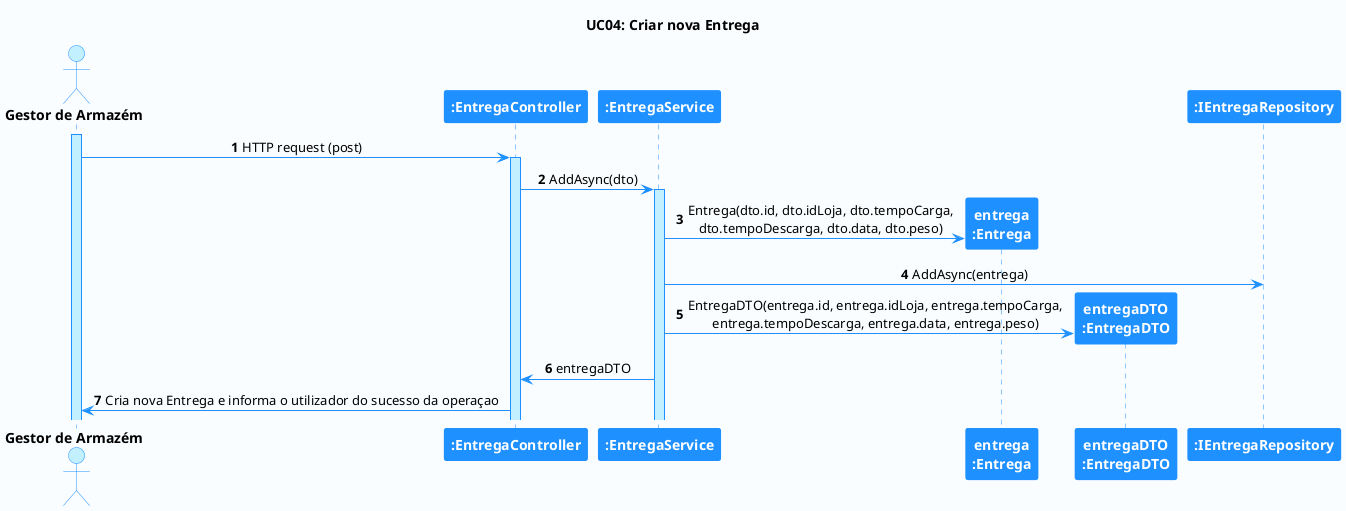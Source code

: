 @startuml hello

'-Style----------------------------------------------------------------------------------------------------------------

autonumber

skinparam DefaultTextAlignment center

skinparam BackgroundColor #fafdff

skinparam sequence {
    LifeLineBorderColor DodgerBlue
    LifeLineBackgroundColor APPLICATION

    ActorBackgroundColor APPLICATION
    ActorBorderColor DodgerBlue

    BackgroundColor #FFFFFF
    ArrowColor DodgerBlue
    BorderColor DodgerBlue

    ParticipantBackgroundColor DodgerBlue
    ParticipantFontColor #FFFFFF
    ParticipantBorderColor DodgerBlue

    GroupBorderColor #082642
    GroupBackgroundColor APPLICATION
}

skinparam note {
    LifeLineBorderColor DodgerBlue
    LifeLineBackgroundColor APPLICATION

    ActorBackgroundColor APPLICATION
    ActorBorderColor DodgerBlue

    BackgroundColor #FFFFFF
    ArrowColor DodgerBlue
    BorderColor DodgerBlue

    ParticipantBackgroundColor DodgerBlue
    ParticipantFontColor #FFFFFF
    ParticipantBorderColor DodgerBlue

    GroupBorderColor #082642
    GroupBackgroundColor APPLICATION
}

'-Title----------------------------------------------------------------------------------------------------------------

title UC04: Criar nova Entrega
'-Actors/Participants--------------------------------------------------------------------------------------------------

actor "<b>Gestor de Armazém" as A
participant "<b>:EntregaController" as AC
participant "<b>:EntregaService" as ASR
participant "<b>entrega\n<b>:Entrega" as ARM
participant "<b>entregaDTO\n<b>:EntregaDTO" as AD
participant "<b>:IEntregaRepository" as AR

'-Associations---------------------------------------------------------------------------------------------------------

activate A

A -> AC: HTTP request (post)
activate AC

AC -> ASR: AddAsync(dto)
activate ASR

create ARM
ASR -> ARM: Entrega(dto.id, dto.idLoja, dto.tempoCarga,\ndto.tempoDescarga, dto.data, dto.peso)

ASR -> AR: AddAsync(entrega)

create AD
ASR -> AD: EntregaDTO(entrega.id, entrega.idLoja, entrega.tempoCarga,\nentrega.tempoDescarga, entrega.data, entrega.peso)

ASR -> AC: entregaDTO

AC -> A: Cria nova Entrega e informa o utilizador do sucesso da operaçao

'----------------------------------------------------------------------------------------------------------------------

@enduml